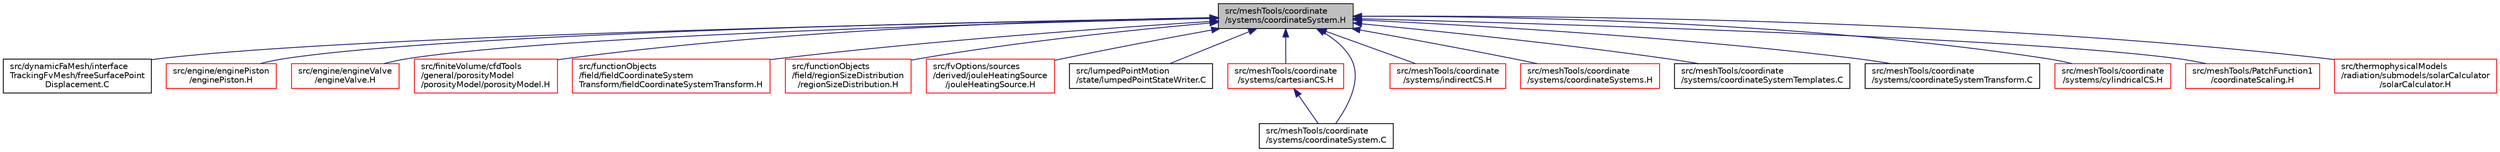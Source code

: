 digraph "src/meshTools/coordinate/systems/coordinateSystem.H"
{
  bgcolor="transparent";
  edge [fontname="Helvetica",fontsize="10",labelfontname="Helvetica",labelfontsize="10"];
  node [fontname="Helvetica",fontsize="10",shape=record];
  Node1 [label="src/meshTools/coordinate\l/systems/coordinateSystem.H",height=0.2,width=0.4,color="black", fillcolor="grey75", style="filled" fontcolor="black"];
  Node1 -> Node2 [dir="back",color="midnightblue",fontsize="10",style="solid",fontname="Helvetica"];
  Node2 [label="src/dynamicFaMesh/interface\lTrackingFvMesh/freeSurfacePoint\lDisplacement.C",height=0.2,width=0.4,color="black",URL="$freeSurfacePointDisplacement_8C.html"];
  Node1 -> Node3 [dir="back",color="midnightblue",fontsize="10",style="solid",fontname="Helvetica"];
  Node3 [label="src/engine/enginePiston\l/enginePiston.H",height=0.2,width=0.4,color="red",URL="$enginePiston_8H.html"];
  Node1 -> Node4 [dir="back",color="midnightblue",fontsize="10",style="solid",fontname="Helvetica"];
  Node4 [label="src/engine/engineValve\l/engineValve.H",height=0.2,width=0.4,color="red",URL="$engineValve_8H.html"];
  Node1 -> Node5 [dir="back",color="midnightblue",fontsize="10",style="solid",fontname="Helvetica"];
  Node5 [label="src/finiteVolume/cfdTools\l/general/porosityModel\l/porosityModel/porosityModel.H",height=0.2,width=0.4,color="red",URL="$porosityModel_8H.html"];
  Node1 -> Node6 [dir="back",color="midnightblue",fontsize="10",style="solid",fontname="Helvetica"];
  Node6 [label="src/functionObjects\l/field/fieldCoordinateSystem\lTransform/fieldCoordinateSystemTransform.H",height=0.2,width=0.4,color="red",URL="$fieldCoordinateSystemTransform_8H.html"];
  Node1 -> Node7 [dir="back",color="midnightblue",fontsize="10",style="solid",fontname="Helvetica"];
  Node7 [label="src/functionObjects\l/field/regionSizeDistribution\l/regionSizeDistribution.H",height=0.2,width=0.4,color="red",URL="$regionSizeDistribution_8H.html"];
  Node1 -> Node8 [dir="back",color="midnightblue",fontsize="10",style="solid",fontname="Helvetica"];
  Node8 [label="src/fvOptions/sources\l/derived/jouleHeatingSource\l/jouleHeatingSource.H",height=0.2,width=0.4,color="red",URL="$jouleHeatingSource_8H.html"];
  Node1 -> Node9 [dir="back",color="midnightblue",fontsize="10",style="solid",fontname="Helvetica"];
  Node9 [label="src/lumpedPointMotion\l/state/lumpedPointStateWriter.C",height=0.2,width=0.4,color="black",URL="$lumpedPointStateWriter_8C.html"];
  Node1 -> Node10 [dir="back",color="midnightblue",fontsize="10",style="solid",fontname="Helvetica"];
  Node10 [label="src/meshTools/coordinate\l/systems/cartesianCS.H",height=0.2,width=0.4,color="red",URL="$cartesianCS_8H.html"];
  Node10 -> Node11 [dir="back",color="midnightblue",fontsize="10",style="solid",fontname="Helvetica"];
  Node11 [label="src/meshTools/coordinate\l/systems/coordinateSystem.C",height=0.2,width=0.4,color="black",URL="$coordinateSystem_8C.html"];
  Node1 -> Node11 [dir="back",color="midnightblue",fontsize="10",style="solid",fontname="Helvetica"];
  Node1 -> Node12 [dir="back",color="midnightblue",fontsize="10",style="solid",fontname="Helvetica"];
  Node12 [label="src/meshTools/coordinate\l/systems/indirectCS.H",height=0.2,width=0.4,color="red",URL="$indirectCS_8H.html"];
  Node1 -> Node13 [dir="back",color="midnightblue",fontsize="10",style="solid",fontname="Helvetica"];
  Node13 [label="src/meshTools/coordinate\l/systems/coordinateSystems.H",height=0.2,width=0.4,color="red",URL="$coordinateSystems_8H.html"];
  Node1 -> Node14 [dir="back",color="midnightblue",fontsize="10",style="solid",fontname="Helvetica"];
  Node14 [label="src/meshTools/coordinate\l/systems/coordinateSystemTemplates.C",height=0.2,width=0.4,color="black",URL="$coordinateSystemTemplates_8C.html"];
  Node1 -> Node15 [dir="back",color="midnightblue",fontsize="10",style="solid",fontname="Helvetica"];
  Node15 [label="src/meshTools/coordinate\l/systems/coordinateSystemTransform.C",height=0.2,width=0.4,color="black",URL="$coordinateSystemTransform_8C.html"];
  Node1 -> Node16 [dir="back",color="midnightblue",fontsize="10",style="solid",fontname="Helvetica"];
  Node16 [label="src/meshTools/coordinate\l/systems/cylindricalCS.H",height=0.2,width=0.4,color="red",URL="$cylindricalCS_8H.html"];
  Node1 -> Node17 [dir="back",color="midnightblue",fontsize="10",style="solid",fontname="Helvetica"];
  Node17 [label="src/meshTools/PatchFunction1\l/coordinateScaling.H",height=0.2,width=0.4,color="red",URL="$coordinateScaling_8H.html"];
  Node1 -> Node18 [dir="back",color="midnightblue",fontsize="10",style="solid",fontname="Helvetica"];
  Node18 [label="src/thermophysicalModels\l/radiation/submodels/solarCalculator\l/solarCalculator.H",height=0.2,width=0.4,color="red",URL="$solarCalculator_8H.html"];
}
